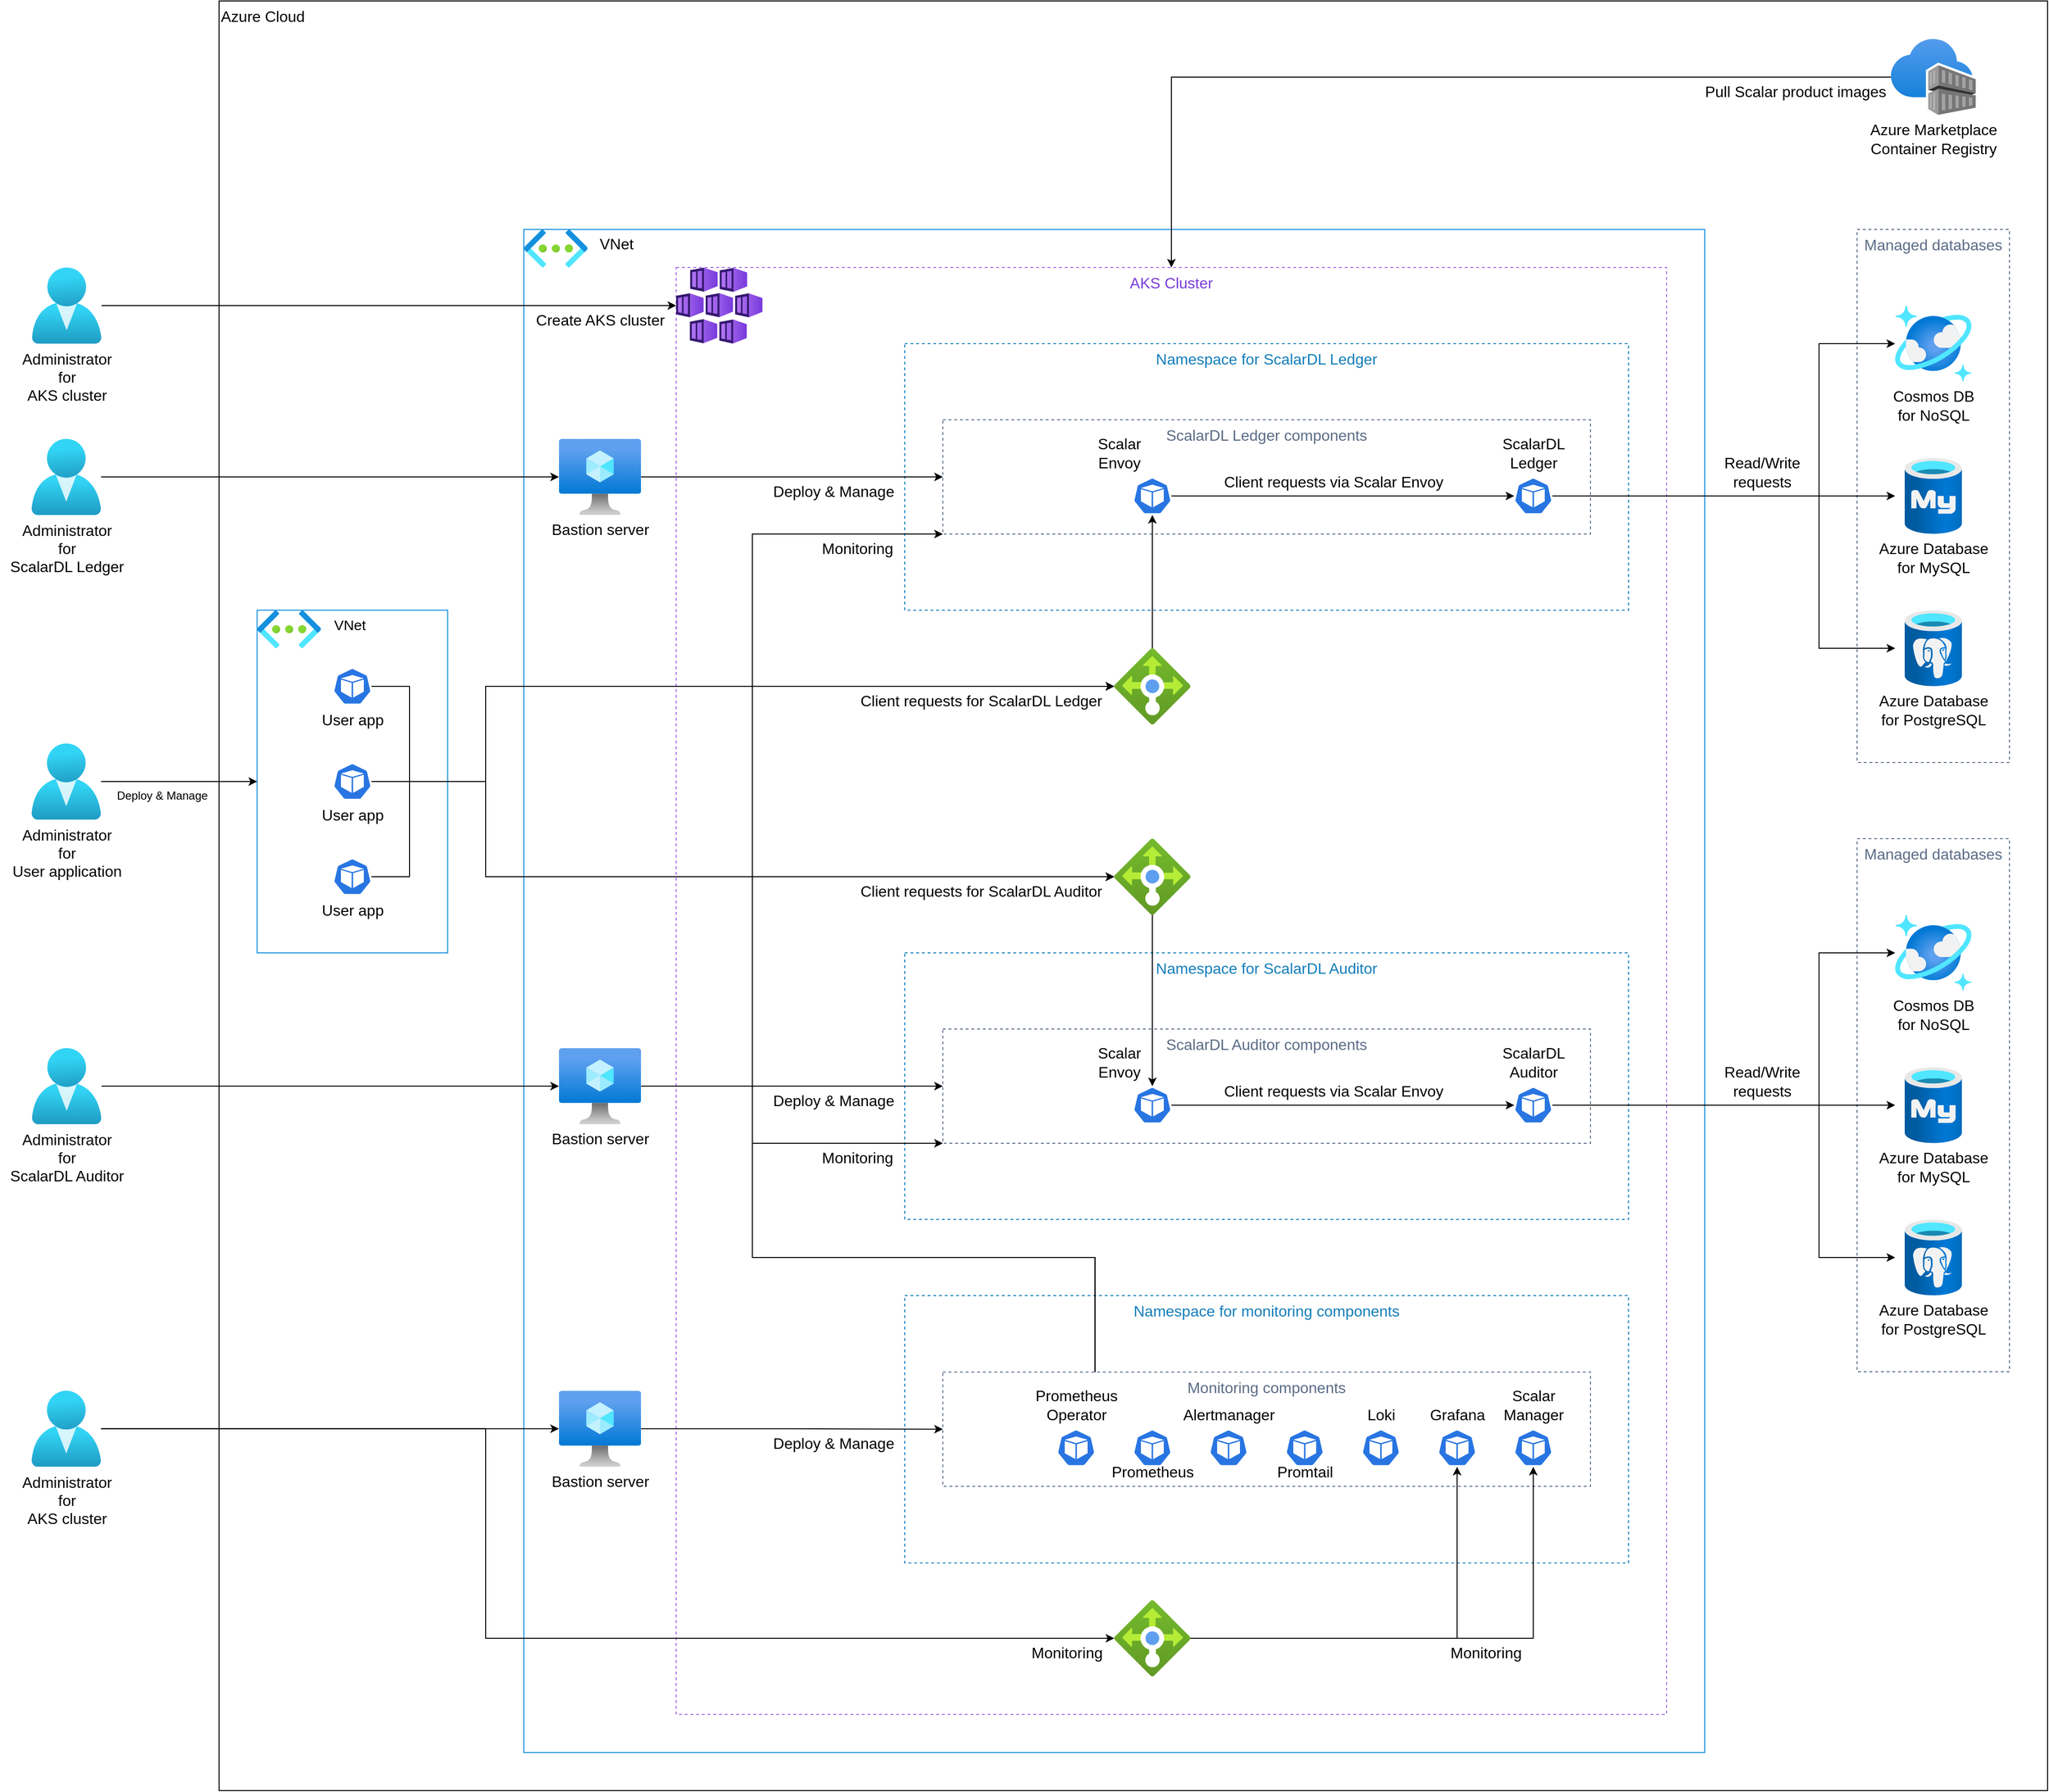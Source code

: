 <mxfile version="21.7.5" type="google">
  <diagram id="od8Rnb8N7IRgNO0WA-l_" name="ページ1">
    <mxGraphModel grid="1" page="1" gridSize="10" guides="1" tooltips="1" connect="1" arrows="1" fold="1" pageScale="1" pageWidth="827" pageHeight="1169" math="0" shadow="0">
      <root>
        <mxCell id="0" />
        <mxCell id="1" parent="0" />
        <mxCell id="4RMlaNEZ_JUuQXNBITAf-21" value="" style="fillColor=none;strokeColor=#1490df;verticalAlign=top;fontStyle=0;fontColor=#5A6C86;fontFamily=Helvetica;fontSize=12;align=left;" vertex="1" parent="1">
          <mxGeometry x="-760" y="320" width="1240" height="1600" as="geometry" />
        </mxCell>
        <mxCell id="4RMlaNEZ_JUuQXNBITAf-16" value="Azure Cloud" style="fillColor=none;strokeColor=#000000;verticalAlign=top;fontStyle=0;fontColor=#000000;fontFamily=Helvetica;fontSize=16;align=left;" vertex="1" parent="1">
          <mxGeometry x="-1080" y="80" width="1920" height="1880" as="geometry" />
        </mxCell>
        <mxCell id="4RMlaNEZ_JUuQXNBITAf-17" value="" style="fillColor=none;strokeColor=#1490df;verticalAlign=top;fontStyle=0;fontColor=#5A6C86;fontFamily=Helvetica;fontSize=12;align=left;" vertex="1" parent="1">
          <mxGeometry x="-1040" y="720" width="200" height="360" as="geometry" />
        </mxCell>
        <mxCell id="UtOP1kqGwqF7ZHsXyCKP-4" style="edgeStyle=orthogonalEdgeStyle;rounded=0;orthogonalLoop=1;jettySize=auto;html=1;" edge="1" parent="1" source="lfk6WiDXfvXD1CINPozg-5" target="ld51Vf0XXrK7iPBP93IV-2">
          <mxGeometry relative="1" as="geometry">
            <Array as="points">
              <mxPoint x="-880" y="800" />
              <mxPoint x="-880" y="900" />
              <mxPoint x="-800" y="900" />
              <mxPoint x="-800" y="1000" />
            </Array>
            <mxPoint x="-920" y="812.96" as="sourcePoint" />
            <mxPoint x="-140" y="1000.034" as="targetPoint" />
          </mxGeometry>
        </mxCell>
        <mxCell id="UtOP1kqGwqF7ZHsXyCKP-8" style="edgeStyle=orthogonalEdgeStyle;rounded=0;orthogonalLoop=1;jettySize=auto;html=1;" edge="1" parent="1" source="lfk6WiDXfvXD1CINPozg-6" target="ld51Vf0XXrK7iPBP93IV-2">
          <mxGeometry relative="1" as="geometry">
            <Array as="points">
              <mxPoint x="-880" y="1000" />
              <mxPoint x="-880" y="900" />
              <mxPoint x="-800" y="900" />
              <mxPoint x="-800" y="1000" />
            </Array>
            <mxPoint x="-920" y="987.04" as="sourcePoint" />
            <mxPoint x="-140" y="1000.034" as="targetPoint" />
          </mxGeometry>
        </mxCell>
        <mxCell id="UtOP1kqGwqF7ZHsXyCKP-2" style="edgeStyle=orthogonalEdgeStyle;rounded=0;orthogonalLoop=1;jettySize=auto;html=1;" edge="1" parent="1" source="lfk6WiDXfvXD1CINPozg-5" target="ld51Vf0XXrK7iPBP93IV-1">
          <mxGeometry relative="1" as="geometry">
            <Array as="points">
              <mxPoint x="-880" y="800" />
              <mxPoint x="-880" y="900" />
              <mxPoint x="-800" y="900" />
              <mxPoint x="-800" y="800" />
            </Array>
            <mxPoint x="-920" y="812.96" as="sourcePoint" />
            <mxPoint x="-140" y="800.0" as="targetPoint" />
          </mxGeometry>
        </mxCell>
        <mxCell id="UtOP1kqGwqF7ZHsXyCKP-3" style="edgeStyle=orthogonalEdgeStyle;rounded=0;orthogonalLoop=1;jettySize=auto;html=1;strokeWidth=1;" edge="1" parent="1" source="lfk6WiDXfvXD1CINPozg-6" target="ld51Vf0XXrK7iPBP93IV-1">
          <mxGeometry relative="1" as="geometry">
            <Array as="points">
              <mxPoint x="-880" y="1000" />
              <mxPoint x="-880" y="900" />
              <mxPoint x="-800" y="900" />
              <mxPoint x="-800" y="800" />
            </Array>
            <mxPoint x="-920" y="987.04" as="sourcePoint" />
            <mxPoint x="-140" y="800.0" as="targetPoint" />
          </mxGeometry>
        </mxCell>
        <mxCell id="4RMlaNEZ_JUuQXNBITAf-29" value="AKS Cluster" style="fillColor=none;strokeColor=#a265ec;dashed=1;verticalAlign=top;fontStyle=0;fontColor=#7a3ddd;strokeWidth=1;fontSize=16;" vertex="1" parent="1">
          <mxGeometry x="-600" y="360" width="1040" height="1520" as="geometry" />
        </mxCell>
        <mxCell id="UtOP1kqGwqF7ZHsXyCKP-1" style="edgeStyle=orthogonalEdgeStyle;rounded=0;orthogonalLoop=1;jettySize=auto;html=1;" edge="1" parent="1" source="lfk6WiDXfvXD1CINPozg-4" target="ld51Vf0XXrK7iPBP93IV-1">
          <mxGeometry relative="1" as="geometry">
            <Array as="points">
              <mxPoint x="-800" y="900" />
              <mxPoint x="-800" y="800" />
            </Array>
            <mxPoint x="-920" y="900.04" as="sourcePoint" />
            <mxPoint x="-140" y="800.0" as="targetPoint" />
          </mxGeometry>
        </mxCell>
        <mxCell id="UtOP1kqGwqF7ZHsXyCKP-7" style="edgeStyle=orthogonalEdgeStyle;rounded=0;orthogonalLoop=1;jettySize=auto;html=1;" edge="1" parent="1" source="lfk6WiDXfvXD1CINPozg-4" target="ld51Vf0XXrK7iPBP93IV-2">
          <mxGeometry relative="1" as="geometry">
            <Array as="points">
              <mxPoint x="-800" y="900" />
              <mxPoint x="-800" y="1000" />
            </Array>
            <mxPoint x="-920" y="900.04" as="sourcePoint" />
            <mxPoint x="-140" y="1000.034" as="targetPoint" />
          </mxGeometry>
        </mxCell>
        <mxCell id="_7Zfx2WeEvOsrcjYOMyE-3" value="Namespace for ScalarDL Ledger" style="fillColor=none;strokeColor=#147EBA;dashed=1;verticalAlign=top;fontStyle=0;fontColor=#147EBA;whiteSpace=wrap;html=1;fontSize=16;" vertex="1" parent="1">
          <mxGeometry x="-360" y="440" width="760" height="280" as="geometry" />
        </mxCell>
        <mxCell id="_7Zfx2WeEvOsrcjYOMyE-7" value="Namespace for&amp;nbsp;monitoring components" style="fillColor=none;strokeColor=#147EBA;dashed=1;verticalAlign=top;fontStyle=0;fontColor=#147EBA;whiteSpace=wrap;html=1;fontSize=16;" vertex="1" parent="1">
          <mxGeometry x="-360" y="1440" width="760" height="280.84" as="geometry" />
        </mxCell>
        <mxCell id="_7Zfx2WeEvOsrcjYOMyE-4" value="Namespace for ScalarDL Auditor" style="fillColor=none;strokeColor=#147EBA;dashed=1;verticalAlign=top;fontStyle=0;fontColor=#147EBA;whiteSpace=wrap;html=1;fontSize=16;" vertex="1" parent="1">
          <mxGeometry x="-360" y="1080" width="760" height="280" as="geometry" />
        </mxCell>
        <mxCell id="XumjTPw2hBYQ-sRrh7FU-35" style="edgeStyle=orthogonalEdgeStyle;rounded=0;orthogonalLoop=1;jettySize=auto;html=1;fontFamily=Helvetica;fontSize=12;fontColor=#D05C17;" edge="1" parent="1" source="rG4Chw25xC7ntbcP7RaF-3" target="4RMlaNEZ_JUuQXNBITAf-24">
          <mxGeometry relative="1" as="geometry">
            <mxPoint x="-1203.636" y="580.619" as="sourcePoint" />
            <mxPoint x="-720" y="580" as="targetPoint" />
          </mxGeometry>
        </mxCell>
        <mxCell id="XumjTPw2hBYQ-sRrh7FU-36" value="Managed databases" style="fillColor=none;strokeColor=#5A6C86;dashed=1;verticalAlign=top;fontStyle=0;fontColor=#5A6C86;fontFamily=Helvetica;fontSize=16;" vertex="1" parent="1">
          <mxGeometry x="640" y="320" width="160" height="560" as="geometry" />
        </mxCell>
        <mxCell id="eG7ZQN_vo8qLT-gt9y6S-23" style="edgeStyle=orthogonalEdgeStyle;rounded=0;orthogonalLoop=1;jettySize=auto;html=1;entryX=0;entryY=0.5;entryDx=0;entryDy=0;entryPerimeter=0;" edge="1" parent="1" source="lfk6WiDXfvXD1CINPozg-9">
          <mxGeometry relative="1" as="geometry">
            <Array as="points">
              <mxPoint x="600" y="600" />
              <mxPoint x="600" y="440" />
            </Array>
            <mxPoint x="320" y="600.048" as="sourcePoint" />
            <mxPoint x="680" y="440" as="targetPoint" />
          </mxGeometry>
        </mxCell>
        <mxCell id="eG7ZQN_vo8qLT-gt9y6S-40" style="edgeStyle=orthogonalEdgeStyle;rounded=0;orthogonalLoop=1;jettySize=auto;html=1;" edge="1" parent="1" source="lfk6WiDXfvXD1CINPozg-9">
          <mxGeometry relative="1" as="geometry">
            <Array as="points">
              <mxPoint x="600" y="600" />
              <mxPoint x="600" y="760" />
            </Array>
            <mxPoint x="320" y="600.048" as="sourcePoint" />
            <mxPoint x="680" y="760" as="targetPoint" />
          </mxGeometry>
        </mxCell>
        <mxCell id="eG7ZQN_vo8qLT-gt9y6S-41" style="edgeStyle=orthogonalEdgeStyle;rounded=0;orthogonalLoop=1;jettySize=auto;html=1;" edge="1" parent="1" source="lfk6WiDXfvXD1CINPozg-9">
          <mxGeometry relative="1" as="geometry">
            <Array as="points" />
            <mxPoint x="320" y="600.048" as="sourcePoint" />
            <mxPoint x="680" y="600" as="targetPoint" />
          </mxGeometry>
        </mxCell>
        <mxCell id="XumjTPw2hBYQ-sRrh7FU-22" value="ScalarDL Ledger components" style="fillColor=none;strokeColor=#5A6C86;dashed=1;verticalAlign=top;fontStyle=0;fontColor=#5A6C86;fontFamily=Helvetica;fontSize=16;" vertex="1" parent="1">
          <mxGeometry x="-320" y="520" width="680" height="120" as="geometry" />
        </mxCell>
        <mxCell id="XumjTPw2hBYQ-sRrh7FU-33" value="" style="edgeStyle=orthogonalEdgeStyle;rounded=0;orthogonalLoop=1;jettySize=auto;html=1;fontFamily=Helvetica;fontSize=12;fontColor=#D05C17;entryX=0;entryY=0.5;entryDx=0;entryDy=0;" edge="1" parent="1" source="4RMlaNEZ_JUuQXNBITAf-24" target="XumjTPw2hBYQ-sRrh7FU-22">
          <mxGeometry relative="1" as="geometry">
            <mxPoint x="-640.0" y="580" as="sourcePoint" />
            <Array as="points" />
          </mxGeometry>
        </mxCell>
        <mxCell id="eG7ZQN_vo8qLT-gt9y6S-7" value="ScalarDL&lt;br&gt;Ledger" style="text;html=1;align=center;verticalAlign=middle;resizable=0;points=[];autosize=1;strokeColor=none;fillColor=none;fontSize=16;" vertex="1" parent="1">
          <mxGeometry x="255" y="530" width="90" height="50" as="geometry" />
        </mxCell>
        <mxCell id="eG7ZQN_vo8qLT-gt9y6S-8" value="Scalar&lt;br&gt;Envoy" style="text;html=1;align=center;verticalAlign=middle;resizable=0;points=[];autosize=1;strokeColor=none;fillColor=none;fontSize=16;" vertex="1" parent="1">
          <mxGeometry x="-170" y="530" width="70" height="50" as="geometry" />
        </mxCell>
        <mxCell id="eG7ZQN_vo8qLT-gt9y6S-24" style="edgeStyle=orthogonalEdgeStyle;rounded=0;orthogonalLoop=1;jettySize=auto;html=1;" edge="1" parent="1" source="lfk6WiDXfvXD1CINPozg-8" target="lfk6WiDXfvXD1CINPozg-9">
          <mxGeometry relative="1" as="geometry">
            <mxPoint x="-80" y="600.0" as="sourcePoint" />
            <mxPoint x="280" y="600.048" as="targetPoint" />
          </mxGeometry>
        </mxCell>
        <mxCell id="eG7ZQN_vo8qLT-gt9y6S-36" value="Bastion server" style="text;html=1;align=center;verticalAlign=middle;resizable=0;points=[];autosize=1;strokeColor=none;fillColor=none;fontSize=16;" vertex="1" parent="1">
          <mxGeometry x="-744.99" y="620.0" width="130" height="30" as="geometry" />
        </mxCell>
        <mxCell id="eG7ZQN_vo8qLT-gt9y6S-38" value="Deploy &amp;amp; Manage" style="text;html=1;align=center;verticalAlign=middle;resizable=0;points=[];autosize=1;strokeColor=none;fillColor=none;fontSize=16;" vertex="1" parent="1">
          <mxGeometry x="-510" y="580" width="150" height="30" as="geometry" />
        </mxCell>
        <mxCell id="eG7ZQN_vo8qLT-gt9y6S-51" value="Administrator&lt;br style=&quot;font-size: 16px;&quot;&gt;for&lt;br style=&quot;font-size: 16px;&quot;&gt;ScalarDL Ledger" style="text;html=1;align=center;verticalAlign=middle;resizable=0;points=[];autosize=1;strokeColor=none;fillColor=none;fontSize=16;" vertex="1" parent="1">
          <mxGeometry x="-1310" y="620" width="140" height="70" as="geometry" />
        </mxCell>
        <mxCell id="tqQFtVf9cBMd6XpxgD0x-10" style="edgeStyle=orthogonalEdgeStyle;rounded=0;orthogonalLoop=1;jettySize=auto;html=1;entryX=0.5;entryY=0;entryDx=0;entryDy=0;" edge="1" parent="1" source="4RMlaNEZ_JUuQXNBITAf-2" target="4RMlaNEZ_JUuQXNBITAf-29">
          <mxGeometry relative="1" as="geometry">
            <Array as="points">
              <mxPoint x="-80" y="160" />
            </Array>
            <mxPoint x="680" y="160" as="sourcePoint" />
            <mxPoint x="-20" y="360" as="targetPoint" />
          </mxGeometry>
        </mxCell>
        <mxCell id="eG7ZQN_vo8qLT-gt9y6S-57" value="Pull Scalar product images" style="text;html=1;align=center;verticalAlign=middle;resizable=0;points=[];autosize=1;strokeColor=none;fillColor=none;fontSize=16;" vertex="1" parent="1">
          <mxGeometry x="470" y="160" width="210" height="30" as="geometry" />
        </mxCell>
        <mxCell id="eG7ZQN_vo8qLT-gt9y6S-59" value="Create AKS cluster" style="text;html=1;align=center;verticalAlign=middle;resizable=0;points=[];autosize=1;strokeColor=none;fillColor=none;fontSize=16;" vertex="1" parent="1">
          <mxGeometry x="-759.99" y="400" width="160" height="30" as="geometry" />
        </mxCell>
        <mxCell id="eG7ZQN_vo8qLT-gt9y6S-73" value="Client requests via Scalar Envoy" style="text;html=1;align=center;verticalAlign=middle;resizable=0;points=[];autosize=1;strokeColor=none;fillColor=none;fontSize=16;" vertex="1" parent="1">
          <mxGeometry x="-35" y="570" width="250" height="30" as="geometry" />
        </mxCell>
        <mxCell id="eG7ZQN_vo8qLT-gt9y6S-74" value="Read/Write&lt;br style=&quot;font-size: 16px;&quot;&gt;requests" style="text;html=1;align=center;verticalAlign=middle;resizable=0;points=[];autosize=1;strokeColor=none;fillColor=none;fontSize=16;" vertex="1" parent="1">
          <mxGeometry x="490" y="550.0" width="100" height="50" as="geometry" />
        </mxCell>
        <mxCell id="UtOP1kqGwqF7ZHsXyCKP-9" style="edgeStyle=orthogonalEdgeStyle;rounded=0;orthogonalLoop=1;jettySize=auto;html=1;entryX=0.5;entryY=1;entryDx=0;entryDy=0;entryPerimeter=0;" edge="1" parent="1" source="ld51Vf0XXrK7iPBP93IV-1" target="lfk6WiDXfvXD1CINPozg-8">
          <mxGeometry relative="1" as="geometry">
            <mxPoint x="-100" y="612.841" as="targetPoint" />
            <mxPoint x="-100" y="760" as="sourcePoint" />
          </mxGeometry>
        </mxCell>
        <mxCell id="kts-2amzLd4KtE07fWtA-69" value="Managed databases" style="fillColor=none;strokeColor=#5A6C86;dashed=1;verticalAlign=top;fontStyle=0;fontColor=#5A6C86;fontFamily=Helvetica;fontSize=16;" vertex="1" parent="1">
          <mxGeometry x="640" y="960.0" width="160" height="560" as="geometry" />
        </mxCell>
        <mxCell id="_7Zfx2WeEvOsrcjYOMyE-21" style="edgeStyle=orthogonalEdgeStyle;rounded=0;orthogonalLoop=1;jettySize=auto;html=1;entryX=0;entryY=1;entryDx=0;entryDy=0;exitX=0.235;exitY=0;exitDx=0;exitDy=0;exitPerimeter=0;" edge="1" parent="1" source="kts-2amzLd4KtE07fWtA-80" target="kts-2amzLd4KtE07fWtA-81">
          <mxGeometry relative="1" as="geometry">
            <Array as="points">
              <mxPoint x="-160" y="1400" />
              <mxPoint x="-520" y="1400" />
              <mxPoint x="-520" y="1280" />
            </Array>
          </mxGeometry>
        </mxCell>
        <mxCell id="_7Zfx2WeEvOsrcjYOMyE-22" style="edgeStyle=orthogonalEdgeStyle;rounded=0;orthogonalLoop=1;jettySize=auto;html=1;entryX=0;entryY=1;entryDx=0;entryDy=0;exitX=0.235;exitY=-0.001;exitDx=0;exitDy=0;exitPerimeter=0;" edge="1" parent="1" source="kts-2amzLd4KtE07fWtA-80" target="XumjTPw2hBYQ-sRrh7FU-22">
          <mxGeometry relative="1" as="geometry">
            <Array as="points">
              <mxPoint x="-160" y="1400" />
              <mxPoint x="-520" y="1400" />
              <mxPoint x="-520" y="640" />
            </Array>
          </mxGeometry>
        </mxCell>
        <mxCell id="kts-2amzLd4KtE07fWtA-80" value="Monitoring components" style="fillColor=none;strokeColor=#5A6C86;dashed=1;verticalAlign=top;fontStyle=0;fontColor=#5A6C86;fontFamily=Helvetica;fontSize=16;" vertex="1" parent="1">
          <mxGeometry x="-320" y="1520.42" width="680" height="120" as="geometry" />
        </mxCell>
        <mxCell id="kts-2amzLd4KtE07fWtA-81" value="ScalarDL Auditor components" style="fillColor=none;strokeColor=#5A6C86;dashed=1;verticalAlign=top;fontStyle=0;fontColor=#5A6C86;fontFamily=Helvetica;fontSize=16;" vertex="1" parent="1">
          <mxGeometry x="-320" y="1160" width="680" height="120" as="geometry" />
        </mxCell>
        <mxCell id="kts-2amzLd4KtE07fWtA-85" value="ScalarDL&lt;br&gt;Auditor" style="text;html=1;align=center;verticalAlign=middle;resizable=0;points=[];autosize=1;strokeColor=none;fillColor=none;fontSize=16;" vertex="1" parent="1">
          <mxGeometry x="255" y="1170" width="90" height="50" as="geometry" />
        </mxCell>
        <mxCell id="kts-2amzLd4KtE07fWtA-86" value="Scalar&lt;br&gt;Envoy" style="text;html=1;align=center;verticalAlign=middle;resizable=0;points=[];autosize=1;strokeColor=none;fillColor=none;fontSize=16;" vertex="1" parent="1">
          <mxGeometry x="-170" y="1170" width="70" height="50" as="geometry" />
        </mxCell>
        <mxCell id="kts-2amzLd4KtE07fWtA-87" value="Prometheus&lt;br style=&quot;font-size: 16px;&quot;&gt;Operator" style="text;html=1;align=center;verticalAlign=middle;resizable=0;points=[];autosize=1;strokeColor=none;fillColor=none;fontSize=16;" vertex="1" parent="1">
          <mxGeometry x="-235" y="1529.92" width="110" height="50" as="geometry" />
        </mxCell>
        <mxCell id="kts-2amzLd4KtE07fWtA-88" value="Prometheus" style="text;html=1;align=center;verticalAlign=middle;resizable=0;points=[];autosize=1;strokeColor=none;fillColor=none;fontSize=16;" vertex="1" parent="1">
          <mxGeometry x="-155" y="1610.42" width="110" height="30" as="geometry" />
        </mxCell>
        <mxCell id="kts-2amzLd4KtE07fWtA-89" value="Grafana" style="text;html=1;align=center;verticalAlign=middle;resizable=0;points=[];autosize=1;strokeColor=none;fillColor=none;fontSize=16;" vertex="1" parent="1">
          <mxGeometry x="180" y="1549.92" width="80" height="30" as="geometry" />
        </mxCell>
        <mxCell id="kts-2amzLd4KtE07fWtA-90" value="Scalar&lt;br&gt;Manager" style="text;html=1;align=center;verticalAlign=middle;resizable=0;points=[];autosize=1;strokeColor=none;fillColor=none;fontSize=16;" vertex="1" parent="1">
          <mxGeometry x="255" y="1530" width="90" height="50" as="geometry" />
        </mxCell>
        <mxCell id="kts-2amzLd4KtE07fWtA-94" style="edgeStyle=orthogonalEdgeStyle;rounded=0;orthogonalLoop=1;jettySize=auto;html=1;" edge="1" parent="1" source="lfk6WiDXfvXD1CINPozg-11" target="lfk6WiDXfvXD1CINPozg-12">
          <mxGeometry relative="1" as="geometry">
            <mxPoint x="-80" y="1240.84" as="sourcePoint" />
            <mxPoint x="280" y="1240.861" as="targetPoint" />
          </mxGeometry>
        </mxCell>
        <mxCell id="kts-2amzLd4KtE07fWtA-99" value="Alertmanager" style="text;html=1;align=center;verticalAlign=middle;resizable=0;points=[];autosize=1;strokeColor=none;fillColor=none;fontSize=16;" vertex="1" parent="1">
          <mxGeometry x="-80" y="1549.92" width="120" height="30" as="geometry" />
        </mxCell>
        <mxCell id="kts-2amzLd4KtE07fWtA-100" value="Monitoring" style="text;html=1;align=center;verticalAlign=middle;resizable=0;points=[];autosize=1;strokeColor=none;fillColor=none;fontSize=16;" vertex="1" parent="1">
          <mxGeometry x="200" y="1800" width="100" height="30" as="geometry" />
        </mxCell>
        <mxCell id="kts-2amzLd4KtE07fWtA-101" value="Bastion server" style="text;html=1;align=center;verticalAlign=middle;resizable=0;points=[];autosize=1;strokeColor=none;fillColor=none;fontSize=16;" vertex="1" parent="1">
          <mxGeometry x="-744.99" y="1260" width="130" height="30" as="geometry" />
        </mxCell>
        <mxCell id="kts-2amzLd4KtE07fWtA-102" value="Deploy &amp;amp; Manage" style="text;html=1;align=center;verticalAlign=middle;resizable=0;points=[];autosize=1;strokeColor=none;fillColor=none;fontSize=16;" vertex="1" parent="1">
          <mxGeometry x="-510" y="1220" width="150" height="30" as="geometry" />
        </mxCell>
        <mxCell id="_7Zfx2WeEvOsrcjYOMyE-14" style="edgeStyle=orthogonalEdgeStyle;rounded=0;orthogonalLoop=1;jettySize=auto;html=1;entryX=0.5;entryY=1;entryDx=0;entryDy=0;entryPerimeter=0;" edge="1" parent="1" source="ld51Vf0XXrK7iPBP93IV-3" target="lfk6WiDXfvXD1CINPozg-21">
          <mxGeometry relative="1" as="geometry">
            <mxPoint x="220.022" y="1612.761" as="targetPoint" />
            <mxPoint x="-60" y="1800" as="sourcePoint" />
            <Array as="points">
              <mxPoint x="220" y="1800" />
            </Array>
          </mxGeometry>
        </mxCell>
        <mxCell id="_7Zfx2WeEvOsrcjYOMyE-15" style="edgeStyle=orthogonalEdgeStyle;rounded=0;orthogonalLoop=1;jettySize=auto;html=1;entryX=0.5;entryY=1;entryDx=0;entryDy=0;entryPerimeter=0;" edge="1" parent="1" source="ld51Vf0XXrK7iPBP93IV-3" target="lfk6WiDXfvXD1CINPozg-22">
          <mxGeometry relative="1" as="geometry">
            <mxPoint x="300.022" y="1612.761" as="targetPoint" />
            <mxPoint x="-60" y="1800" as="sourcePoint" />
            <Array as="points">
              <mxPoint x="300" y="1800" />
            </Array>
          </mxGeometry>
        </mxCell>
        <mxCell id="kts-2amzLd4KtE07fWtA-106" value="Monitoring" style="text;html=1;align=center;verticalAlign=middle;resizable=0;points=[];autosize=1;strokeColor=none;fillColor=none;fontSize=16;" vertex="1" parent="1">
          <mxGeometry x="-240" y="1800" width="100" height="30" as="geometry" />
        </mxCell>
        <mxCell id="kts-2amzLd4KtE07fWtA-114" value="Loki" style="text;html=1;align=center;verticalAlign=middle;resizable=0;points=[];autosize=1;strokeColor=none;fillColor=none;fontSize=16;" vertex="1" parent="1">
          <mxGeometry x="115" y="1549.92" width="50" height="30" as="geometry" />
        </mxCell>
        <mxCell id="kts-2amzLd4KtE07fWtA-115" value="Promtail" style="text;html=1;align=center;verticalAlign=middle;resizable=0;points=[];autosize=1;strokeColor=none;fillColor=none;fontSize=16;" vertex="1" parent="1">
          <mxGeometry x="20" y="1610" width="80" height="30" as="geometry" />
        </mxCell>
        <mxCell id="kts-2amzLd4KtE07fWtA-121" value="Client requests via Scalar Envoy" style="text;html=1;align=center;verticalAlign=middle;resizable=0;points=[];autosize=1;strokeColor=none;fillColor=none;fontSize=16;" vertex="1" parent="1">
          <mxGeometry x="-35" y="1210" width="250" height="30" as="geometry" />
        </mxCell>
        <mxCell id="kts-2amzLd4KtE07fWtA-122" value="Read/Write&lt;br style=&quot;font-size: 16px;&quot;&gt;requests" style="text;html=1;align=center;verticalAlign=middle;resizable=0;points=[];autosize=1;strokeColor=none;fillColor=none;fontSize=16;" vertex="1" parent="1">
          <mxGeometry x="490" y="1190" width="100" height="50" as="geometry" />
        </mxCell>
        <mxCell id="kts-2amzLd4KtE07fWtA-123" value="Deploy &amp;amp; Manage" style="text;html=1;align=center;verticalAlign=middle;resizable=0;points=[];autosize=1;strokeColor=none;fillColor=none;fontSize=16;" vertex="1" parent="1">
          <mxGeometry x="-510" y="1580" width="150" height="30" as="geometry" />
        </mxCell>
        <mxCell id="UtOP1kqGwqF7ZHsXyCKP-10" style="edgeStyle=orthogonalEdgeStyle;rounded=0;orthogonalLoop=1;jettySize=auto;html=1;entryX=0.5;entryY=0;entryDx=0;entryDy=0;entryPerimeter=0;" edge="1" parent="1" source="ld51Vf0XXrK7iPBP93IV-2" target="lfk6WiDXfvXD1CINPozg-11">
          <mxGeometry relative="1" as="geometry">
            <mxPoint x="-100" y="1227.999" as="targetPoint" />
            <mxPoint x="-100" y="1040" as="sourcePoint" />
          </mxGeometry>
        </mxCell>
        <mxCell id="kts-2amzLd4KtE07fWtA-127" value="Administrator&lt;br style=&quot;font-size: 16px;&quot;&gt;for&lt;br style=&quot;font-size: 16px;&quot;&gt;ScalarDL Auditor" style="text;html=1;align=center;verticalAlign=middle;resizable=0;points=[];autosize=1;strokeColor=none;fillColor=none;fontSize=16;" vertex="1" parent="1">
          <mxGeometry x="-1310" y="1260" width="140" height="70" as="geometry" />
        </mxCell>
        <mxCell id="kts-2amzLd4KtE07fWtA-133" value="Administrator&lt;br style=&quot;font-size: 16px;&quot;&gt;for&lt;br style=&quot;font-size: 16px;&quot;&gt;User application" style="text;html=1;align=center;verticalAlign=middle;resizable=0;points=[];autosize=1;strokeColor=none;fillColor=none;fontSize=16;" vertex="1" parent="1">
          <mxGeometry x="-1310" y="940" width="140" height="70" as="geometry" />
        </mxCell>
        <mxCell id="kts-2amzLd4KtE07fWtA-145" value="Deploy &amp;amp; Manage" style="text;html=1;align=center;verticalAlign=middle;resizable=0;points=[];autosize=1;strokeColor=none;fillColor=none;" vertex="1" parent="1">
          <mxGeometry x="-1200" y="900" width="120" height="30" as="geometry" />
        </mxCell>
        <mxCell id="UtOP1kqGwqF7ZHsXyCKP-11" value="Client requests for ScalarDL Ledger" style="text;html=1;align=center;verticalAlign=middle;resizable=0;points=[];autosize=1;strokeColor=none;fillColor=none;fontSize=16;" vertex="1" parent="1">
          <mxGeometry x="-420" y="800" width="280" height="30" as="geometry" />
        </mxCell>
        <mxCell id="UtOP1kqGwqF7ZHsXyCKP-12" value="Client requests for ScalarDL Auditor" style="text;html=1;align=center;verticalAlign=middle;resizable=0;points=[];autosize=1;strokeColor=none;fillColor=none;fontSize=16;" vertex="1" parent="1">
          <mxGeometry x="-420" y="1000" width="280" height="30" as="geometry" />
        </mxCell>
        <mxCell id="yIkkksGHY--DXV_cxmRt-3" style="edgeStyle=orthogonalEdgeStyle;rounded=0;orthogonalLoop=1;jettySize=auto;html=1;" edge="1" parent="1" source="rG4Chw25xC7ntbcP7RaF-1">
          <mxGeometry relative="1" as="geometry">
            <mxPoint x="-1203.636" y="400" as="sourcePoint" />
            <mxPoint x="-600" y="400" as="targetPoint" />
          </mxGeometry>
        </mxCell>
        <mxCell id="yIkkksGHY--DXV_cxmRt-2" value="Administrator&lt;br style=&quot;font-size: 16px;&quot;&gt;for&lt;br style=&quot;font-size: 16px;&quot;&gt;AKS cluster" style="text;html=1;align=center;verticalAlign=middle;resizable=0;points=[];autosize=1;strokeColor=none;fillColor=none;fontSize=16;" vertex="1" parent="1">
          <mxGeometry x="-1300" y="440" width="120" height="70" as="geometry" />
        </mxCell>
        <mxCell id="_7Zfx2WeEvOsrcjYOMyE-12" style="edgeStyle=orthogonalEdgeStyle;rounded=0;orthogonalLoop=1;jettySize=auto;html=1;" edge="1" parent="1" source="rG4Chw25xC7ntbcP7RaF-6" target="4RMlaNEZ_JUuQXNBITAf-28">
          <mxGeometry relative="1" as="geometry">
            <mxPoint x="-1203.636" y="1580.42" as="sourcePoint" />
            <Array as="points" />
            <mxPoint x="-720" y="1579.857" as="targetPoint" />
          </mxGeometry>
        </mxCell>
        <mxCell id="_7Zfx2WeEvOsrcjYOMyE-13" style="edgeStyle=orthogonalEdgeStyle;rounded=0;orthogonalLoop=1;jettySize=auto;html=1;" edge="1" parent="1" source="rG4Chw25xC7ntbcP7RaF-6" target="ld51Vf0XXrK7iPBP93IV-3">
          <mxGeometry relative="1" as="geometry">
            <Array as="points">
              <mxPoint x="-800" y="1580" />
              <mxPoint x="-800" y="1800" />
            </Array>
            <mxPoint x="-1203.636" y="1580.381" as="sourcePoint" />
            <mxPoint x="-140" y="1800" as="targetPoint" />
          </mxGeometry>
        </mxCell>
        <mxCell id="_7Zfx2WeEvOsrcjYOMyE-11" style="edgeStyle=orthogonalEdgeStyle;rounded=0;orthogonalLoop=1;jettySize=auto;html=1;" edge="1" parent="1" source="4RMlaNEZ_JUuQXNBITAf-28" target="kts-2amzLd4KtE07fWtA-80">
          <mxGeometry relative="1" as="geometry">
            <mxPoint x="-640" y="1580.42" as="sourcePoint" />
          </mxGeometry>
        </mxCell>
        <mxCell id="_7Zfx2WeEvOsrcjYOMyE-10" value="Bastion server" style="text;html=1;align=center;verticalAlign=middle;resizable=0;points=[];autosize=1;strokeColor=none;fillColor=none;fontSize=16;" vertex="1" parent="1">
          <mxGeometry x="-745" y="1619.92" width="130" height="30" as="geometry" />
        </mxCell>
        <mxCell id="_7Zfx2WeEvOsrcjYOMyE-19" value="Administrator&lt;br style=&quot;font-size: 16px;&quot;&gt;for&lt;br style=&quot;font-size: 16px;&quot;&gt;AKS cluster" style="text;html=1;align=center;verticalAlign=middle;resizable=0;points=[];autosize=1;strokeColor=none;fillColor=none;fontSize=16;" vertex="1" parent="1">
          <mxGeometry x="-1300" y="1620" width="120" height="70" as="geometry" />
        </mxCell>
        <mxCell id="_7Zfx2WeEvOsrcjYOMyE-23" value="Monitoring" style="text;html=1;align=center;verticalAlign=middle;resizable=0;points=[];autosize=1;strokeColor=none;fillColor=none;fontSize=16;" vertex="1" parent="1">
          <mxGeometry x="-460" y="1280" width="100" height="30" as="geometry" />
        </mxCell>
        <mxCell id="_7Zfx2WeEvOsrcjYOMyE-24" value="Monitoring" style="text;html=1;align=center;verticalAlign=middle;resizable=0;points=[];autosize=1;strokeColor=none;fillColor=none;fontSize=16;" vertex="1" parent="1">
          <mxGeometry x="-460" y="640" width="100" height="30" as="geometry" />
        </mxCell>
        <mxCell id="lfk6WiDXfvXD1CINPozg-1" value="User app" style="text;html=1;align=center;verticalAlign=middle;resizable=0;points=[];autosize=1;strokeColor=none;fillColor=none;fontSize=16;" vertex="1" parent="1">
          <mxGeometry x="-985" y="820" width="90" height="30" as="geometry" />
        </mxCell>
        <mxCell id="lfk6WiDXfvXD1CINPozg-2" value="User app" style="text;html=1;align=center;verticalAlign=middle;resizable=0;points=[];autosize=1;strokeColor=none;fillColor=none;fontSize=16;" vertex="1" parent="1">
          <mxGeometry x="-985" y="920" width="90" height="30" as="geometry" />
        </mxCell>
        <mxCell id="lfk6WiDXfvXD1CINPozg-3" value="User app" style="text;html=1;align=center;verticalAlign=middle;resizable=0;points=[];autosize=1;strokeColor=none;fillColor=none;fontSize=16;" vertex="1" parent="1">
          <mxGeometry x="-985" y="1020.0" width="90" height="30" as="geometry" />
        </mxCell>
        <mxCell id="lfk6WiDXfvXD1CINPozg-4" value="" style="sketch=0;html=1;dashed=0;whitespace=wrap;fillColor=#2875E2;strokeColor=#ffffff;points=[[0.005,0.63,0],[0.1,0.2,0],[0.9,0.2,0],[0.5,0,0],[0.995,0.63,0],[0.72,0.99,0],[0.5,1,0],[0.28,0.99,0]];verticalLabelPosition=bottom;align=center;verticalAlign=top;shape=mxgraph.kubernetes.icon;prIcon=pod" vertex="1" parent="1">
          <mxGeometry x="-960" y="880" width="40" height="40" as="geometry" />
        </mxCell>
        <mxCell id="lfk6WiDXfvXD1CINPozg-5" value="" style="sketch=0;html=1;dashed=0;whitespace=wrap;fillColor=#2875E2;strokeColor=#ffffff;points=[[0.005,0.63,0],[0.1,0.2,0],[0.9,0.2,0],[0.5,0,0],[0.995,0.63,0],[0.72,0.99,0],[0.5,1,0],[0.28,0.99,0]];verticalLabelPosition=bottom;align=center;verticalAlign=top;shape=mxgraph.kubernetes.icon;prIcon=pod" vertex="1" parent="1">
          <mxGeometry x="-960" y="780" width="40" height="40" as="geometry" />
        </mxCell>
        <mxCell id="lfk6WiDXfvXD1CINPozg-6" value="" style="sketch=0;html=1;dashed=0;whitespace=wrap;fillColor=#2875E2;strokeColor=#ffffff;points=[[0.005,0.63,0],[0.1,0.2,0],[0.9,0.2,0],[0.5,0,0],[0.995,0.63,0],[0.72,0.99,0],[0.5,1,0],[0.28,0.99,0]];verticalLabelPosition=bottom;align=center;verticalAlign=top;shape=mxgraph.kubernetes.icon;prIcon=pod" vertex="1" parent="1">
          <mxGeometry x="-960" y="980" width="40" height="40" as="geometry" />
        </mxCell>
        <mxCell id="lfk6WiDXfvXD1CINPozg-8" value="" style="sketch=0;html=1;dashed=0;whitespace=wrap;fillColor=#2875E2;strokeColor=#ffffff;points=[[0.005,0.63,0],[0.1,0.2,0],[0.9,0.2,0],[0.5,0,0],[0.995,0.63,0],[0.72,0.99,0],[0.5,1,0],[0.28,0.99,0]];verticalLabelPosition=bottom;align=center;verticalAlign=top;shape=mxgraph.kubernetes.icon;prIcon=pod" vertex="1" parent="1">
          <mxGeometry x="-120" y="580" width="40" height="40" as="geometry" />
        </mxCell>
        <mxCell id="lfk6WiDXfvXD1CINPozg-9" value="" style="sketch=0;html=1;dashed=0;whitespace=wrap;fillColor=#2875E2;strokeColor=#ffffff;points=[[0.005,0.63,0],[0.1,0.2,0],[0.9,0.2,0],[0.5,0,0],[0.995,0.63,0],[0.72,0.99,0],[0.5,1,0],[0.28,0.99,0]];verticalLabelPosition=bottom;align=center;verticalAlign=top;shape=mxgraph.kubernetes.icon;prIcon=pod" vertex="1" parent="1">
          <mxGeometry x="280" y="580" width="40" height="40" as="geometry" />
        </mxCell>
        <mxCell id="lfk6WiDXfvXD1CINPozg-11" value="" style="sketch=0;html=1;dashed=0;whitespace=wrap;fillColor=#2875E2;strokeColor=#ffffff;points=[[0.005,0.63,0],[0.1,0.2,0],[0.9,0.2,0],[0.5,0,0],[0.995,0.63,0],[0.72,0.99,0],[0.5,1,0],[0.28,0.99,0]];verticalLabelPosition=bottom;align=center;verticalAlign=top;shape=mxgraph.kubernetes.icon;prIcon=pod" vertex="1" parent="1">
          <mxGeometry x="-120" y="1220" width="40" height="40" as="geometry" />
        </mxCell>
        <mxCell id="lfk6WiDXfvXD1CINPozg-13" style="edgeStyle=orthogonalEdgeStyle;rounded=0;orthogonalLoop=1;jettySize=auto;html=1;" edge="1" parent="1" source="lfk6WiDXfvXD1CINPozg-12">
          <mxGeometry relative="1" as="geometry">
            <mxPoint x="680.0" y="1240" as="targetPoint" />
          </mxGeometry>
        </mxCell>
        <mxCell id="lfk6WiDXfvXD1CINPozg-14" style="edgeStyle=orthogonalEdgeStyle;rounded=0;orthogonalLoop=1;jettySize=auto;html=1;" edge="1" parent="1" source="lfk6WiDXfvXD1CINPozg-12">
          <mxGeometry relative="1" as="geometry">
            <Array as="points">
              <mxPoint x="600" y="1240" />
              <mxPoint x="600" y="1080" />
            </Array>
            <mxPoint x="680.0" y="1080" as="targetPoint" />
          </mxGeometry>
        </mxCell>
        <mxCell id="lfk6WiDXfvXD1CINPozg-15" style="edgeStyle=orthogonalEdgeStyle;rounded=0;orthogonalLoop=1;jettySize=auto;html=1;" edge="1" parent="1" source="lfk6WiDXfvXD1CINPozg-12">
          <mxGeometry relative="1" as="geometry">
            <Array as="points">
              <mxPoint x="600" y="1240" />
              <mxPoint x="600" y="1400" />
            </Array>
            <mxPoint x="680.0" y="1400" as="targetPoint" />
          </mxGeometry>
        </mxCell>
        <mxCell id="lfk6WiDXfvXD1CINPozg-12" value="" style="sketch=0;html=1;dashed=0;whitespace=wrap;fillColor=#2875E2;strokeColor=#ffffff;points=[[0.005,0.63,0],[0.1,0.2,0],[0.9,0.2,0],[0.5,0,0],[0.995,0.63,0],[0.72,0.99,0],[0.5,1,0],[0.28,0.99,0]];verticalLabelPosition=bottom;align=center;verticalAlign=top;shape=mxgraph.kubernetes.icon;prIcon=pod" vertex="1" parent="1">
          <mxGeometry x="280" y="1220" width="40" height="40" as="geometry" />
        </mxCell>
        <mxCell id="lfk6WiDXfvXD1CINPozg-16" value="" style="sketch=0;html=1;dashed=0;whitespace=wrap;fillColor=#2875E2;strokeColor=#ffffff;points=[[0.005,0.63,0],[0.1,0.2,0],[0.9,0.2,0],[0.5,0,0],[0.995,0.63,0],[0.72,0.99,0],[0.5,1,0],[0.28,0.99,0]];verticalLabelPosition=bottom;align=center;verticalAlign=top;shape=mxgraph.kubernetes.icon;prIcon=pod" vertex="1" parent="1">
          <mxGeometry x="-200" y="1579.92" width="40" height="40" as="geometry" />
        </mxCell>
        <mxCell id="lfk6WiDXfvXD1CINPozg-17" value="" style="sketch=0;html=1;dashed=0;whitespace=wrap;fillColor=#2875E2;strokeColor=#ffffff;points=[[0.005,0.63,0],[0.1,0.2,0],[0.9,0.2,0],[0.5,0,0],[0.995,0.63,0],[0.72,0.99,0],[0.5,1,0],[0.28,0.99,0]];verticalLabelPosition=bottom;align=center;verticalAlign=top;shape=mxgraph.kubernetes.icon;prIcon=pod" vertex="1" parent="1">
          <mxGeometry x="-120" y="1580.0" width="40" height="40" as="geometry" />
        </mxCell>
        <mxCell id="lfk6WiDXfvXD1CINPozg-18" value="" style="sketch=0;html=1;dashed=0;whitespace=wrap;fillColor=#2875E2;strokeColor=#ffffff;points=[[0.005,0.63,0],[0.1,0.2,0],[0.9,0.2,0],[0.5,0,0],[0.995,0.63,0],[0.72,0.99,0],[0.5,1,0],[0.28,0.99,0]];verticalLabelPosition=bottom;align=center;verticalAlign=top;shape=mxgraph.kubernetes.icon;prIcon=pod" vertex="1" parent="1">
          <mxGeometry x="-40" y="1579.92" width="40" height="40" as="geometry" />
        </mxCell>
        <mxCell id="lfk6WiDXfvXD1CINPozg-19" value="" style="sketch=0;html=1;dashed=0;whitespace=wrap;fillColor=#2875E2;strokeColor=#ffffff;points=[[0.005,0.63,0],[0.1,0.2,0],[0.9,0.2,0],[0.5,0,0],[0.995,0.63,0],[0.72,0.99,0],[0.5,1,0],[0.28,0.99,0]];verticalLabelPosition=bottom;align=center;verticalAlign=top;shape=mxgraph.kubernetes.icon;prIcon=pod" vertex="1" parent="1">
          <mxGeometry x="40" y="1579.92" width="40" height="40" as="geometry" />
        </mxCell>
        <mxCell id="lfk6WiDXfvXD1CINPozg-20" value="" style="sketch=0;html=1;dashed=0;whitespace=wrap;fillColor=#2875E2;strokeColor=#ffffff;points=[[0.005,0.63,0],[0.1,0.2,0],[0.9,0.2,0],[0.5,0,0],[0.995,0.63,0],[0.72,0.99,0],[0.5,1,0],[0.28,0.99,0]];verticalLabelPosition=bottom;align=center;verticalAlign=top;shape=mxgraph.kubernetes.icon;prIcon=pod" vertex="1" parent="1">
          <mxGeometry x="120" y="1579.92" width="40" height="40" as="geometry" />
        </mxCell>
        <mxCell id="lfk6WiDXfvXD1CINPozg-21" value="" style="sketch=0;html=1;dashed=0;whitespace=wrap;fillColor=#2875E2;strokeColor=#ffffff;points=[[0.005,0.63,0],[0.1,0.2,0],[0.9,0.2,0],[0.5,0,0],[0.995,0.63,0],[0.72,0.99,0],[0.5,1,0],[0.28,0.99,0]];verticalLabelPosition=bottom;align=center;verticalAlign=top;shape=mxgraph.kubernetes.icon;prIcon=pod" vertex="1" parent="1">
          <mxGeometry x="200" y="1579.92" width="40" height="40" as="geometry" />
        </mxCell>
        <mxCell id="lfk6WiDXfvXD1CINPozg-22" value="" style="sketch=0;html=1;dashed=0;whitespace=wrap;fillColor=#2875E2;strokeColor=#ffffff;points=[[0.005,0.63,0],[0.1,0.2,0],[0.9,0.2,0],[0.5,0,0],[0.995,0.63,0],[0.72,0.99,0],[0.5,1,0],[0.28,0.99,0]];verticalLabelPosition=bottom;align=center;verticalAlign=top;shape=mxgraph.kubernetes.icon;prIcon=pod" vertex="1" parent="1">
          <mxGeometry x="280" y="1579.92" width="40" height="40" as="geometry" />
        </mxCell>
        <mxCell id="rG4Chw25xC7ntbcP7RaF-1" value="" style="image;aspect=fixed;html=1;points=[];align=center;fontSize=12;image=img/lib/azure2/identity/Users.svg;" vertex="1" parent="1">
          <mxGeometry x="-1276.57" y="360" width="73.14" height="80" as="geometry" />
        </mxCell>
        <mxCell id="rG4Chw25xC7ntbcP7RaF-3" value="" style="image;aspect=fixed;html=1;points=[];align=center;fontSize=12;image=img/lib/azure2/identity/Users.svg;" vertex="1" parent="1">
          <mxGeometry x="-1277" y="540" width="73.14" height="80" as="geometry" />
        </mxCell>
        <mxCell id="4RMlaNEZ_JUuQXNBITAf-18" style="edgeStyle=orthogonalEdgeStyle;rounded=0;orthogonalLoop=1;jettySize=auto;html=1;entryX=0;entryY=0.5;entryDx=0;entryDy=0;" edge="1" parent="1" source="rG4Chw25xC7ntbcP7RaF-4" target="4RMlaNEZ_JUuQXNBITAf-17">
          <mxGeometry relative="1" as="geometry" />
        </mxCell>
        <mxCell id="rG4Chw25xC7ntbcP7RaF-4" value="" style="image;aspect=fixed;html=1;points=[];align=center;fontSize=12;image=img/lib/azure2/identity/Users.svg;" vertex="1" parent="1">
          <mxGeometry x="-1277" y="860" width="73.14" height="80" as="geometry" />
        </mxCell>
        <mxCell id="4RMlaNEZ_JUuQXNBITAf-26" style="edgeStyle=orthogonalEdgeStyle;rounded=0;orthogonalLoop=1;jettySize=auto;html=1;" edge="1" parent="1" source="rG4Chw25xC7ntbcP7RaF-5" target="4RMlaNEZ_JUuQXNBITAf-25">
          <mxGeometry relative="1" as="geometry" />
        </mxCell>
        <mxCell id="rG4Chw25xC7ntbcP7RaF-5" value="" style="image;aspect=fixed;html=1;points=[];align=center;fontSize=12;image=img/lib/azure2/identity/Users.svg;" vertex="1" parent="1">
          <mxGeometry x="-1276.57" y="1180" width="73.14" height="80" as="geometry" />
        </mxCell>
        <mxCell id="rG4Chw25xC7ntbcP7RaF-6" value="" style="image;aspect=fixed;html=1;points=[];align=center;fontSize=12;image=img/lib/azure2/identity/Users.svg;" vertex="1" parent="1">
          <mxGeometry x="-1277.0" y="1539.92" width="73.14" height="80" as="geometry" />
        </mxCell>
        <mxCell id="4RMlaNEZ_JUuQXNBITAf-1" value="Azure Marketplace&lt;br style=&quot;font-size: 16px;&quot;&gt;Container Registry" style="text;html=1;align=center;verticalAlign=middle;resizable=0;points=[];autosize=1;strokeColor=none;fillColor=none;fontSize=16;" vertex="1" parent="1">
          <mxGeometry x="640" y="200" width="160" height="50" as="geometry" />
        </mxCell>
        <mxCell id="4RMlaNEZ_JUuQXNBITAf-2" value="" style="image;aspect=fixed;html=1;points=[];align=center;fontSize=12;image=img/lib/azure2/containers/Container_Registries.svg;" vertex="1" parent="1">
          <mxGeometry x="675.42" y="120" width="89.17" height="80" as="geometry" />
        </mxCell>
        <mxCell id="4RMlaNEZ_JUuQXNBITAf-3" value="" style="image;aspect=fixed;html=1;points=[];align=center;fontSize=12;image=img/lib/azure2/databases/Azure_Cosmos_DB.svg;" vertex="1" parent="1">
          <mxGeometry x="680" y="400" width="80" height="80" as="geometry" />
        </mxCell>
        <mxCell id="4RMlaNEZ_JUuQXNBITAf-4" value="" style="image;aspect=fixed;html=1;points=[];align=center;fontSize=12;image=img/lib/azure2/databases/Azure_Database_MySQL_Server.svg;" vertex="1" parent="1">
          <mxGeometry x="690" y="560.0" width="60" height="80" as="geometry" />
        </mxCell>
        <mxCell id="4RMlaNEZ_JUuQXNBITAf-5" value="" style="image;aspect=fixed;html=1;points=[];align=center;fontSize=12;image=img/lib/azure2/databases/Azure_Database_PostgreSQL_Server.svg;" vertex="1" parent="1">
          <mxGeometry x="690" y="720" width="60" height="80" as="geometry" />
        </mxCell>
        <mxCell id="4RMlaNEZ_JUuQXNBITAf-6" value="Cosmos DB&lt;br style=&quot;font-size: 16px;&quot;&gt;for NoSQL" style="text;html=1;align=center;verticalAlign=middle;resizable=0;points=[];autosize=1;strokeColor=none;fillColor=none;fontSize=16;" vertex="1" parent="1">
          <mxGeometry x="665" y="480" width="110" height="50" as="geometry" />
        </mxCell>
        <mxCell id="4RMlaNEZ_JUuQXNBITAf-7" value="Azure Database&lt;br style=&quot;font-size: 16px;&quot;&gt;for MySQL" style="text;html=1;align=center;verticalAlign=middle;resizable=0;points=[];autosize=1;strokeColor=none;fillColor=none;fontSize=16;" vertex="1" parent="1">
          <mxGeometry x="650" y="640" width="140" height="50" as="geometry" />
        </mxCell>
        <mxCell id="4RMlaNEZ_JUuQXNBITAf-8" value="Azure Database&lt;br style=&quot;font-size: 16px;&quot;&gt;for PostgreSQL" style="text;html=1;align=center;verticalAlign=middle;resizable=0;points=[];autosize=1;strokeColor=none;fillColor=none;fontSize=16;" vertex="1" parent="1">
          <mxGeometry x="650" y="800" width="140" height="50" as="geometry" />
        </mxCell>
        <mxCell id="4RMlaNEZ_JUuQXNBITAf-9" value="" style="image;aspect=fixed;html=1;points=[];align=center;fontSize=12;image=img/lib/azure2/databases/Azure_Cosmos_DB.svg;" vertex="1" parent="1">
          <mxGeometry x="680" y="1040" width="80" height="80" as="geometry" />
        </mxCell>
        <mxCell id="4RMlaNEZ_JUuQXNBITAf-10" value="" style="image;aspect=fixed;html=1;points=[];align=center;fontSize=12;image=img/lib/azure2/databases/Azure_Database_MySQL_Server.svg;" vertex="1" parent="1">
          <mxGeometry x="690" y="1200" width="60" height="80" as="geometry" />
        </mxCell>
        <mxCell id="4RMlaNEZ_JUuQXNBITAf-11" value="" style="image;aspect=fixed;html=1;points=[];align=center;fontSize=12;image=img/lib/azure2/databases/Azure_Database_PostgreSQL_Server.svg;" vertex="1" parent="1">
          <mxGeometry x="690" y="1360" width="60" height="80" as="geometry" />
        </mxCell>
        <mxCell id="4RMlaNEZ_JUuQXNBITAf-12" value="Cosmos DB&lt;br style=&quot;font-size: 16px;&quot;&gt;for NoSQL" style="text;html=1;align=center;verticalAlign=middle;resizable=0;points=[];autosize=1;strokeColor=none;fillColor=none;fontSize=16;" vertex="1" parent="1">
          <mxGeometry x="665" y="1120" width="110" height="50" as="geometry" />
        </mxCell>
        <mxCell id="4RMlaNEZ_JUuQXNBITAf-13" value="Azure Database&lt;br style=&quot;font-size: 16px;&quot;&gt;for MySQL" style="text;html=1;align=center;verticalAlign=middle;resizable=0;points=[];autosize=1;strokeColor=none;fillColor=none;fontSize=16;" vertex="1" parent="1">
          <mxGeometry x="650" y="1280" width="140" height="50" as="geometry" />
        </mxCell>
        <mxCell id="4RMlaNEZ_JUuQXNBITAf-14" value="Azure Database&lt;br style=&quot;font-size: 16px;&quot;&gt;for PostgreSQL" style="text;html=1;align=center;verticalAlign=middle;resizable=0;points=[];autosize=1;strokeColor=none;fillColor=none;fontSize=16;" vertex="1" parent="1">
          <mxGeometry x="650" y="1440" width="140" height="50" as="geometry" />
        </mxCell>
        <mxCell id="4RMlaNEZ_JUuQXNBITAf-19" value="" style="image;aspect=fixed;html=1;points=[];align=center;fontSize=12;image=img/lib/azure2/networking/Virtual_Networks.svg;" vertex="1" parent="1">
          <mxGeometry x="-1040" y="720" width="67" height="40" as="geometry" />
        </mxCell>
        <mxCell id="4RMlaNEZ_JUuQXNBITAf-20" value="VNet" style="text;html=1;align=center;verticalAlign=middle;resizable=0;points=[];autosize=1;strokeColor=none;fillColor=none;fontSize=15;" vertex="1" parent="1">
          <mxGeometry x="-973" y="720" width="60" height="30" as="geometry" />
        </mxCell>
        <mxCell id="4RMlaNEZ_JUuQXNBITAf-22" value="" style="image;aspect=fixed;html=1;points=[];align=center;fontSize=12;image=img/lib/azure2/networking/Virtual_Networks.svg;" vertex="1" parent="1">
          <mxGeometry x="-760" y="320" width="67" height="40" as="geometry" />
        </mxCell>
        <mxCell id="4RMlaNEZ_JUuQXNBITAf-23" value="VNet" style="text;html=1;align=center;verticalAlign=middle;resizable=0;points=[];autosize=1;strokeColor=none;fillColor=none;fontSize=16;" vertex="1" parent="1">
          <mxGeometry x="-693" y="320" width="60" height="30" as="geometry" />
        </mxCell>
        <mxCell id="4RMlaNEZ_JUuQXNBITAf-24" value="" style="image;aspect=fixed;html=1;points=[];align=center;fontSize=12;image=img/lib/azure2/compute/Virtual_Machine.svg;" vertex="1" parent="1">
          <mxGeometry x="-723.12" y="540" width="86.25" height="80" as="geometry" />
        </mxCell>
        <mxCell id="4RMlaNEZ_JUuQXNBITAf-27" style="edgeStyle=orthogonalEdgeStyle;rounded=0;orthogonalLoop=1;jettySize=auto;html=1;" edge="1" parent="1" source="4RMlaNEZ_JUuQXNBITAf-25" target="kts-2amzLd4KtE07fWtA-81">
          <mxGeometry relative="1" as="geometry" />
        </mxCell>
        <mxCell id="4RMlaNEZ_JUuQXNBITAf-25" value="" style="image;aspect=fixed;html=1;points=[];align=center;fontSize=12;image=img/lib/azure2/compute/Virtual_Machine.svg;" vertex="1" parent="1">
          <mxGeometry x="-723.11" y="1180" width="86.25" height="80" as="geometry" />
        </mxCell>
        <mxCell id="4RMlaNEZ_JUuQXNBITAf-28" value="" style="image;aspect=fixed;html=1;points=[];align=center;fontSize=12;image=img/lib/azure2/compute/Virtual_Machine.svg;" vertex="1" parent="1">
          <mxGeometry x="-723.11" y="1539.92" width="86.25" height="80" as="geometry" />
        </mxCell>
        <mxCell id="4RMlaNEZ_JUuQXNBITAf-30" value="" style="image;aspect=fixed;html=1;points=[];align=center;fontSize=12;image=img/lib/azure2/containers/Kubernetes_Services.svg;" vertex="1" parent="1">
          <mxGeometry x="-600" y="360" width="90.66" height="80" as="geometry" />
        </mxCell>
        <mxCell id="ld51Vf0XXrK7iPBP93IV-1" value="" style="image;aspect=fixed;html=1;points=[];align=center;fontSize=12;image=img/lib/azure2/networking/Load_Balancers.svg;" vertex="1" parent="1">
          <mxGeometry x="-140" y="760" width="80" height="80" as="geometry" />
        </mxCell>
        <mxCell id="ld51Vf0XXrK7iPBP93IV-2" value="" style="image;aspect=fixed;html=1;points=[];align=center;fontSize=12;image=img/lib/azure2/networking/Load_Balancers.svg;" vertex="1" parent="1">
          <mxGeometry x="-140" y="960" width="80" height="80" as="geometry" />
        </mxCell>
        <mxCell id="ld51Vf0XXrK7iPBP93IV-3" value="" style="image;aspect=fixed;html=1;points=[];align=center;fontSize=12;image=img/lib/azure2/networking/Load_Balancers.svg;" vertex="1" parent="1">
          <mxGeometry x="-140" y="1760" width="80" height="80" as="geometry" />
        </mxCell>
      </root>
    </mxGraphModel>
  </diagram>
</mxfile>
